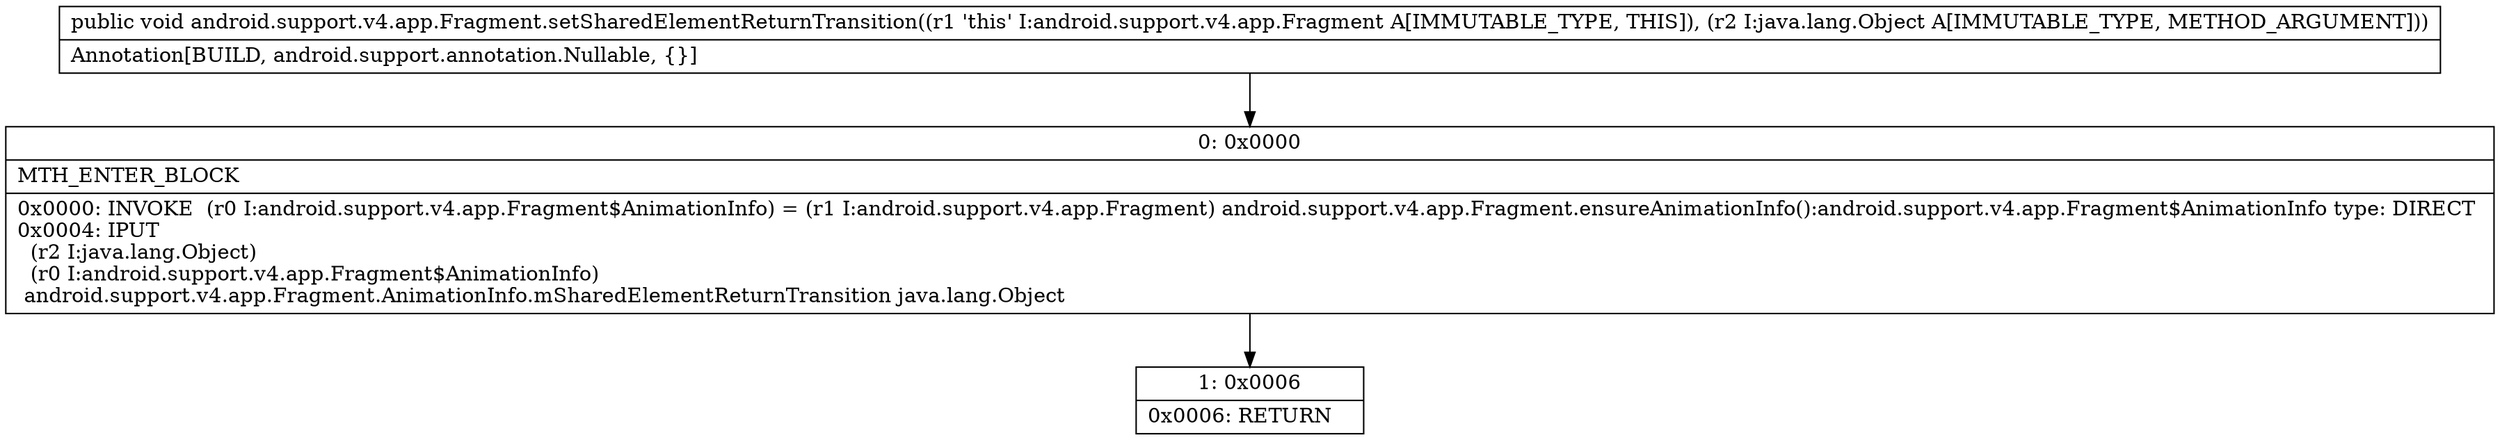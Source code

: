 digraph "CFG forandroid.support.v4.app.Fragment.setSharedElementReturnTransition(Ljava\/lang\/Object;)V" {
Node_0 [shape=record,label="{0\:\ 0x0000|MTH_ENTER_BLOCK\l|0x0000: INVOKE  (r0 I:android.support.v4.app.Fragment$AnimationInfo) = (r1 I:android.support.v4.app.Fragment) android.support.v4.app.Fragment.ensureAnimationInfo():android.support.v4.app.Fragment$AnimationInfo type: DIRECT \l0x0004: IPUT  \l  (r2 I:java.lang.Object)\l  (r0 I:android.support.v4.app.Fragment$AnimationInfo)\l android.support.v4.app.Fragment.AnimationInfo.mSharedElementReturnTransition java.lang.Object \l}"];
Node_1 [shape=record,label="{1\:\ 0x0006|0x0006: RETURN   \l}"];
MethodNode[shape=record,label="{public void android.support.v4.app.Fragment.setSharedElementReturnTransition((r1 'this' I:android.support.v4.app.Fragment A[IMMUTABLE_TYPE, THIS]), (r2 I:java.lang.Object A[IMMUTABLE_TYPE, METHOD_ARGUMENT]))  | Annotation[BUILD, android.support.annotation.Nullable, \{\}]\l}"];
MethodNode -> Node_0;
Node_0 -> Node_1;
}

